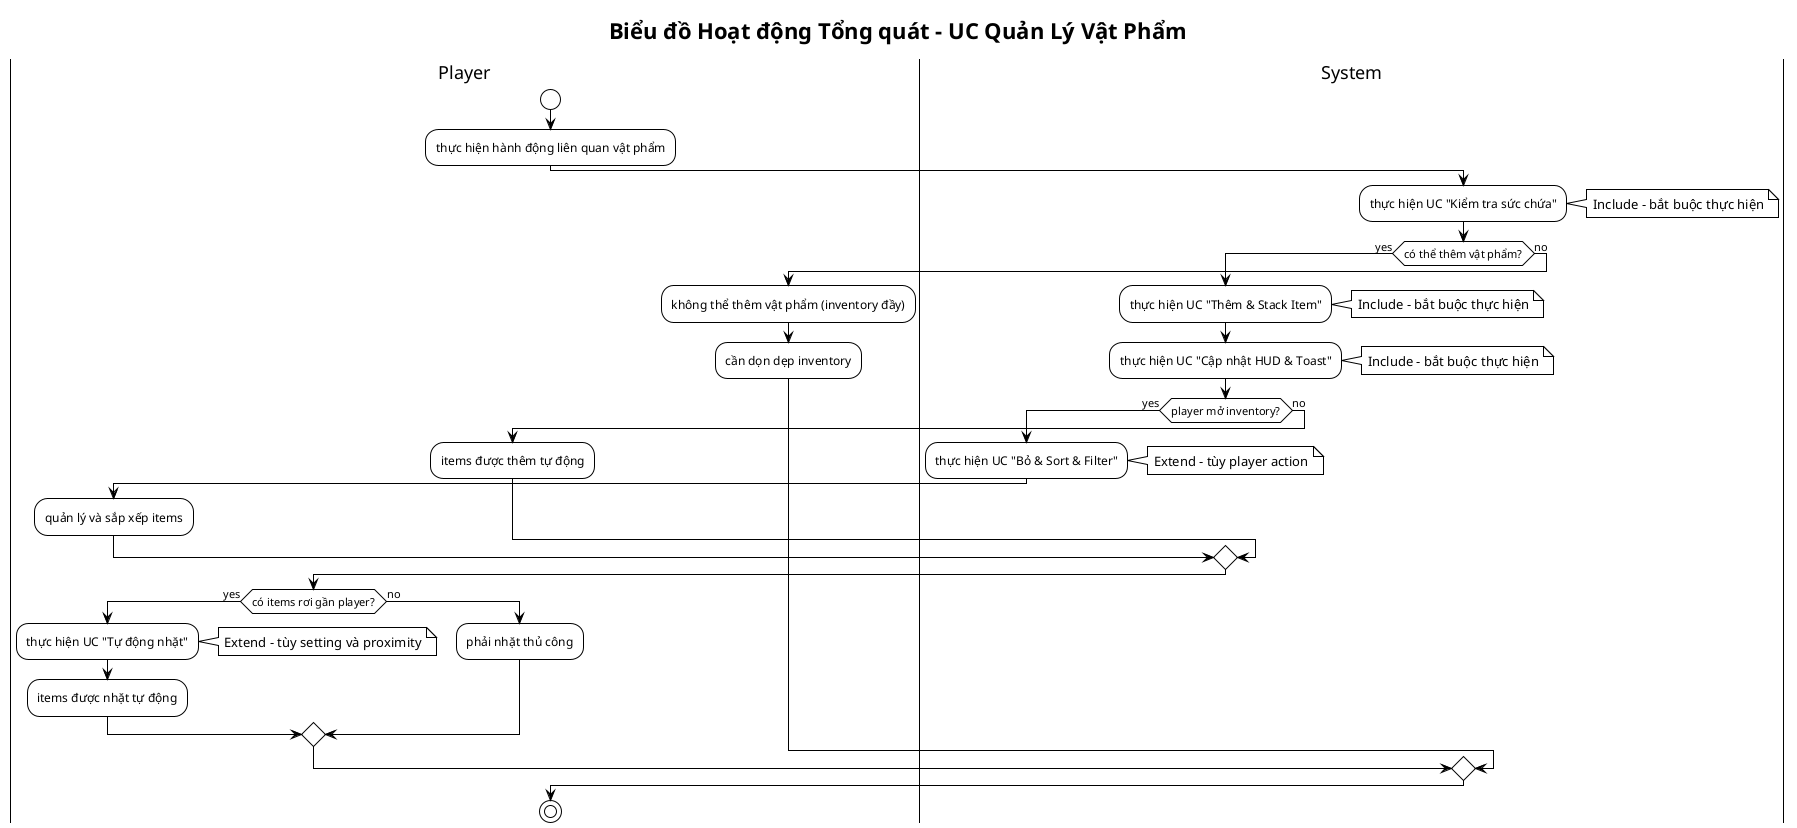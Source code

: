 @startuml Activity_Main_UC_Quan_Ly_Vat_Pham
!theme plain

title Biểu đồ Hoạt động Tổng quát - UC Quản Lý Vật Phẩm

|Player|
start
:thực hiện hành động liên quan vật phẩm;

|System|
:thực hiện UC "Kiểm tra sức chứa";
note right: Include - bắt buộc thực hiện

if (có thể thêm vật phẩm?) then (yes)
  :thực hiện UC "Thêm & Stack Item";
  note right: Include - bắt buộc thực hiện
  
  :thực hiện UC "Cập nhật HUD & Toast";
  note right: Include - bắt buộc thực hiện
  
  if (player mở inventory?) then (yes)
    :thực hiện UC "Bỏ & Sort & Filter";
    note right: Extend - tùy player action
    
    |Player|
    :quản lý và sắp xếp items;
    
  else (no)
    |Player|
    :items được thêm tự động;
  endif
  
  if (có items rơi gần player?) then (yes)
    :thực hiện UC "Tự động nhặt";
    note right: Extend - tùy setting và proximity
    
    |Player|
    :items được nhặt tự động;
    
  else (no)
    |Player|
    :phải nhặt thủ công;
  endif
  
else (no)
  |Player|
  :không thể thêm vật phẩm (inventory đầy);
  :cần dọn dẹp inventory;
endif

stop

@enduml

